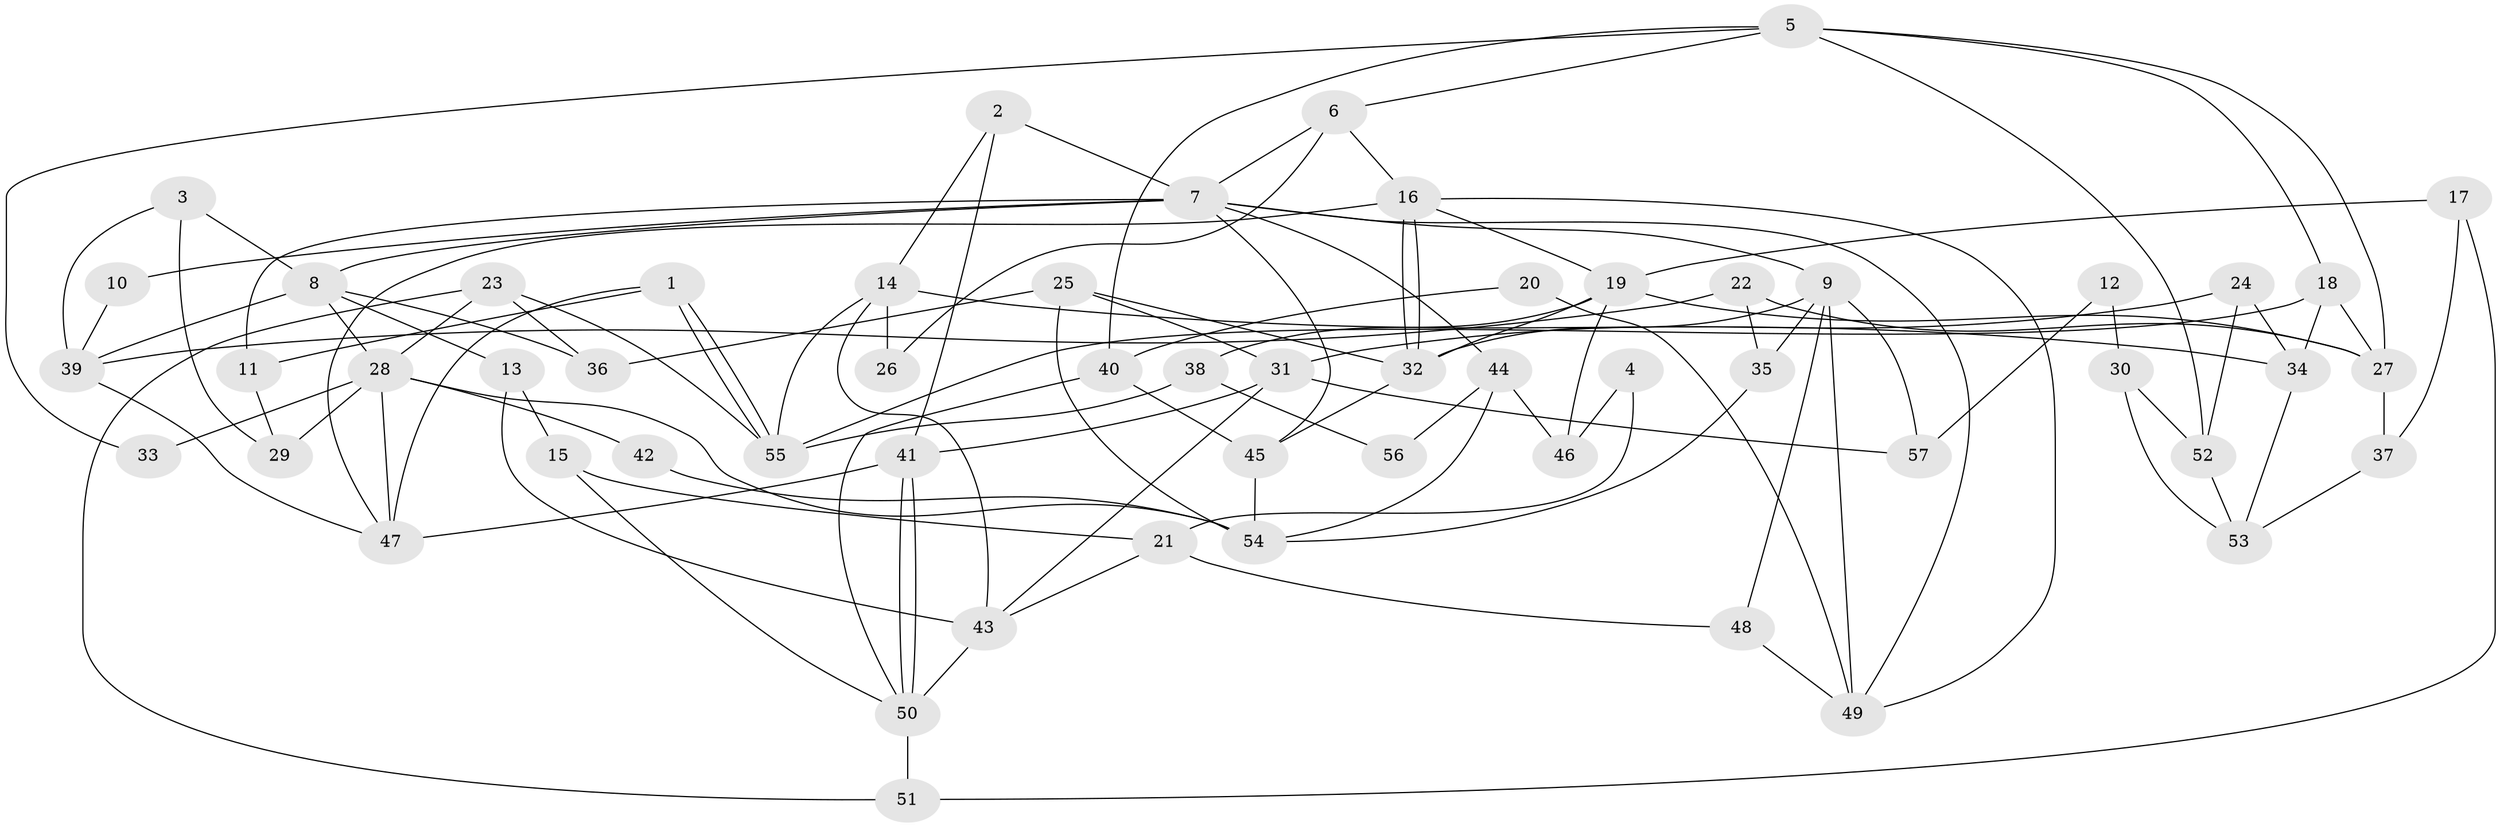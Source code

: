 // Generated by graph-tools (version 1.1) at 2025/11/02/27/25 16:11:23]
// undirected, 57 vertices, 114 edges
graph export_dot {
graph [start="1"]
  node [color=gray90,style=filled];
  1;
  2;
  3;
  4;
  5;
  6;
  7;
  8;
  9;
  10;
  11;
  12;
  13;
  14;
  15;
  16;
  17;
  18;
  19;
  20;
  21;
  22;
  23;
  24;
  25;
  26;
  27;
  28;
  29;
  30;
  31;
  32;
  33;
  34;
  35;
  36;
  37;
  38;
  39;
  40;
  41;
  42;
  43;
  44;
  45;
  46;
  47;
  48;
  49;
  50;
  51;
  52;
  53;
  54;
  55;
  56;
  57;
  1 -- 47;
  1 -- 55;
  1 -- 55;
  1 -- 11;
  2 -- 41;
  2 -- 14;
  2 -- 7;
  3 -- 29;
  3 -- 8;
  3 -- 39;
  4 -- 46;
  4 -- 21;
  5 -- 27;
  5 -- 40;
  5 -- 6;
  5 -- 18;
  5 -- 33;
  5 -- 52;
  6 -- 16;
  6 -- 7;
  6 -- 26;
  7 -- 8;
  7 -- 9;
  7 -- 10;
  7 -- 11;
  7 -- 44;
  7 -- 45;
  7 -- 49;
  8 -- 28;
  8 -- 13;
  8 -- 36;
  8 -- 39;
  9 -- 49;
  9 -- 32;
  9 -- 35;
  9 -- 48;
  9 -- 57;
  10 -- 39;
  11 -- 29;
  12 -- 57;
  12 -- 30;
  13 -- 43;
  13 -- 15;
  14 -- 43;
  14 -- 55;
  14 -- 26;
  14 -- 34;
  15 -- 50;
  15 -- 21;
  16 -- 47;
  16 -- 32;
  16 -- 32;
  16 -- 19;
  16 -- 49;
  17 -- 19;
  17 -- 51;
  17 -- 37;
  18 -- 27;
  18 -- 34;
  18 -- 55;
  19 -- 32;
  19 -- 27;
  19 -- 38;
  19 -- 46;
  20 -- 40;
  20 -- 49;
  21 -- 48;
  21 -- 43;
  22 -- 35;
  22 -- 39;
  22 -- 27;
  23 -- 36;
  23 -- 55;
  23 -- 28;
  23 -- 51;
  24 -- 52;
  24 -- 34;
  24 -- 31;
  25 -- 54;
  25 -- 32;
  25 -- 31;
  25 -- 36;
  27 -- 37;
  28 -- 47;
  28 -- 29;
  28 -- 33;
  28 -- 42;
  28 -- 54;
  30 -- 53;
  30 -- 52;
  31 -- 41;
  31 -- 43;
  31 -- 57;
  32 -- 45;
  34 -- 53;
  35 -- 54;
  37 -- 53;
  38 -- 55;
  38 -- 56;
  39 -- 47;
  40 -- 45;
  40 -- 50;
  41 -- 50;
  41 -- 50;
  41 -- 47;
  42 -- 54;
  43 -- 50;
  44 -- 54;
  44 -- 46;
  44 -- 56;
  45 -- 54;
  48 -- 49;
  50 -- 51;
  52 -- 53;
}
